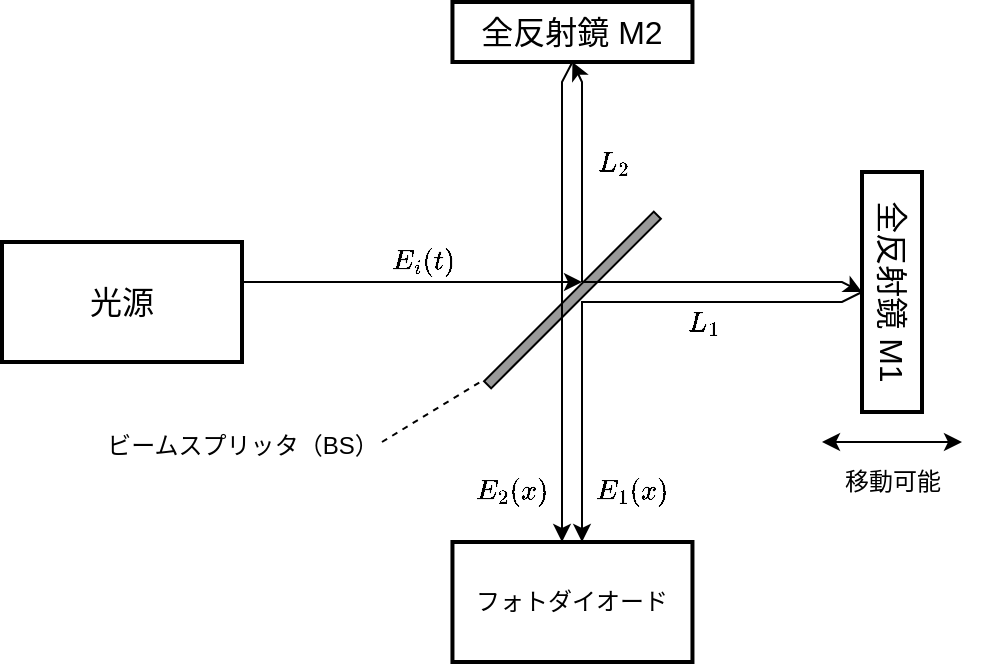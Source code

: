 <mxfile version="17.4.6" type="device"><diagram id="1jRlZDZwCsBjiW-7XfWn" name="Page-1"><mxGraphModel dx="677" dy="371" grid="1" gridSize="10" guides="1" tooltips="1" connect="1" arrows="1" fold="1" page="1" pageScale="1" pageWidth="827" pageHeight="1169" math="1" shadow="0"><root><mxCell id="0"/><mxCell id="1" parent="0"/><mxCell id="2" value="&lt;font style=&quot;font-size: 16px&quot;&gt;光源&lt;/font&gt;" style="rounded=0;whiteSpace=wrap;html=1;strokeWidth=2;" parent="1" vertex="1"><mxGeometry x="90" y="170" width="120" height="60" as="geometry"/></mxCell><mxCell id="3" value="&lt;font style=&quot;font-size: 16px&quot;&gt;全反射鏡 M2&lt;/font&gt;" style="whiteSpace=wrap;html=1;strokeWidth=2;" parent="1" vertex="1"><mxGeometry x="315.23" y="50" width="120" height="30" as="geometry"/></mxCell><mxCell id="4" value="&lt;font style=&quot;font-size: 16px&quot;&gt;全反射鏡 M1&lt;br&gt;&lt;/font&gt;" style="whiteSpace=wrap;html=1;rotation=90;strokeWidth=2;" parent="1" vertex="1"><mxGeometry x="475" y="180" width="120" height="30" as="geometry"/></mxCell><mxCell id="5" value="フォトダイオード" style="whiteSpace=wrap;html=1;strokeWidth=2;" parent="1" vertex="1"><mxGeometry x="315.23" y="320" width="120" height="60" as="geometry"/></mxCell><mxCell id="6" value="" style="whiteSpace=wrap;html=1;rotation=-45;fillColor=#999999;perimeterSpacing=1;strokeColor=#000000;" parent="1" vertex="1"><mxGeometry x="315.23" y="196.5" width="120" height="5" as="geometry"/></mxCell><mxCell id="7" value="" style="endArrow=classic;html=1;rounded=0;exitX=0.5;exitY=1;exitDx=0;exitDy=0;" parent="1" source="3" edge="1"><mxGeometry width="50" height="50" relative="1" as="geometry"><mxPoint x="410" y="140" as="sourcePoint"/><mxPoint x="370" y="320" as="targetPoint"/><Array as="points"><mxPoint x="370" y="90"/></Array></mxGeometry></mxCell><mxCell id="8" value="" style="endArrow=classic;html=1;rounded=0;strokeWidth=1;" parent="1" edge="1"><mxGeometry width="50" height="50" relative="1" as="geometry"><mxPoint x="210" y="190" as="sourcePoint"/><mxPoint x="380" y="190" as="targetPoint"/></mxGeometry></mxCell><mxCell id="9" value="" style="endArrow=none;dashed=1;html=1;rounded=0;fontSize=16;entryX=0;entryY=0;entryDx=0;entryDy=0;" parent="1" target="6" edge="1"><mxGeometry width="50" height="50" relative="1" as="geometry"><mxPoint x="280" y="270" as="sourcePoint"/><mxPoint x="260" y="180" as="targetPoint"/></mxGeometry></mxCell><mxCell id="10" value="&lt;font style=&quot;font-size: 12px&quot;&gt;ビームスプリッタ（BS）&lt;/font&gt;" style="text;html=1;align=center;verticalAlign=middle;resizable=0;points=[];autosize=1;strokeColor=none;fillColor=none;fontSize=16;" parent="1" vertex="1"><mxGeometry x="135" y="255" width="150" height="30" as="geometry"/></mxCell><mxCell id="11" value="" style="endArrow=classic;html=1;rounded=0;endFill=1;entryX=0.5;entryY=1;entryDx=0;entryDy=0;" parent="1" target="3" edge="1"><mxGeometry width="50" height="50" relative="1" as="geometry"><mxPoint x="380" y="190" as="sourcePoint"/><mxPoint x="380" y="90" as="targetPoint"/><Array as="points"><mxPoint x="380" y="90"/></Array></mxGeometry></mxCell><mxCell id="12" value="" style="endArrow=classic;html=1;rounded=0;endFill=1;entryX=0.5;entryY=1;entryDx=0;entryDy=0;" parent="1" target="4" edge="1"><mxGeometry width="50" height="50" relative="1" as="geometry"><mxPoint x="380" y="190" as="sourcePoint"/><mxPoint x="510" y="199" as="targetPoint"/><Array as="points"><mxPoint x="510" y="190"/></Array></mxGeometry></mxCell><mxCell id="13" value="" style="endArrow=classic;html=1;rounded=0;endFill=1;exitX=0.5;exitY=1;exitDx=0;exitDy=0;" parent="1" source="4" edge="1"><mxGeometry width="50" height="50" relative="1" as="geometry"><mxPoint x="510" y="200" as="sourcePoint"/><mxPoint x="380" y="320" as="targetPoint"/><Array as="points"><mxPoint x="510" y="200"/><mxPoint x="380" y="200"/></Array></mxGeometry></mxCell><mxCell id="14" value="`E_{2}(x)`" style="text;html=1;align=center;verticalAlign=middle;resizable=0;points=[];autosize=1;strokeColor=none;fillColor=none;" parent="1" vertex="1"><mxGeometry x="310" y="285" width="70" height="20" as="geometry"/></mxCell><mxCell id="16" value="`E_{1}(x)`" style="text;html=1;align=center;verticalAlign=middle;resizable=0;points=[];autosize=1;strokeColor=none;fillColor=none;" parent="1" vertex="1"><mxGeometry x="370" y="285" width="70" height="20" as="geometry"/></mxCell><mxCell id="17" value="`L_{1}`" style="text;html=1;align=center;verticalAlign=middle;resizable=0;points=[];autosize=1;strokeColor=none;fillColor=none;" parent="1" vertex="1"><mxGeometry x="415" y="200" width="50" height="20" as="geometry"/></mxCell><mxCell id="19" value="`L_{2}`" style="text;html=1;align=center;verticalAlign=middle;resizable=0;points=[];autosize=1;strokeColor=none;fillColor=none;" parent="1" vertex="1"><mxGeometry x="370" y="120" width="50" height="20" as="geometry"/></mxCell><mxCell id="20" value="" style="endArrow=classic;startArrow=classic;html=1;" parent="1" edge="1"><mxGeometry width="50" height="50" relative="1" as="geometry"><mxPoint x="500" y="270" as="sourcePoint"/><mxPoint x="570" y="270" as="targetPoint"/></mxGeometry></mxCell><mxCell id="21" value="移動可能" style="text;html=1;align=center;verticalAlign=middle;resizable=0;points=[];autosize=1;strokeColor=none;fillColor=none;" parent="1" vertex="1"><mxGeometry x="505" y="280" width="60" height="20" as="geometry"/></mxCell><mxCell id="ocSgxd_Zv4Vp7j4dSlLV-21" value="&lt;div&gt;`E_{i}(t)`&lt;/div&gt;" style="text;html=1;align=center;verticalAlign=middle;resizable=0;points=[];autosize=1;strokeColor=none;fillColor=none;" vertex="1" parent="1"><mxGeometry x="270" y="170" width="60" height="20" as="geometry"/></mxCell></root></mxGraphModel></diagram></mxfile>